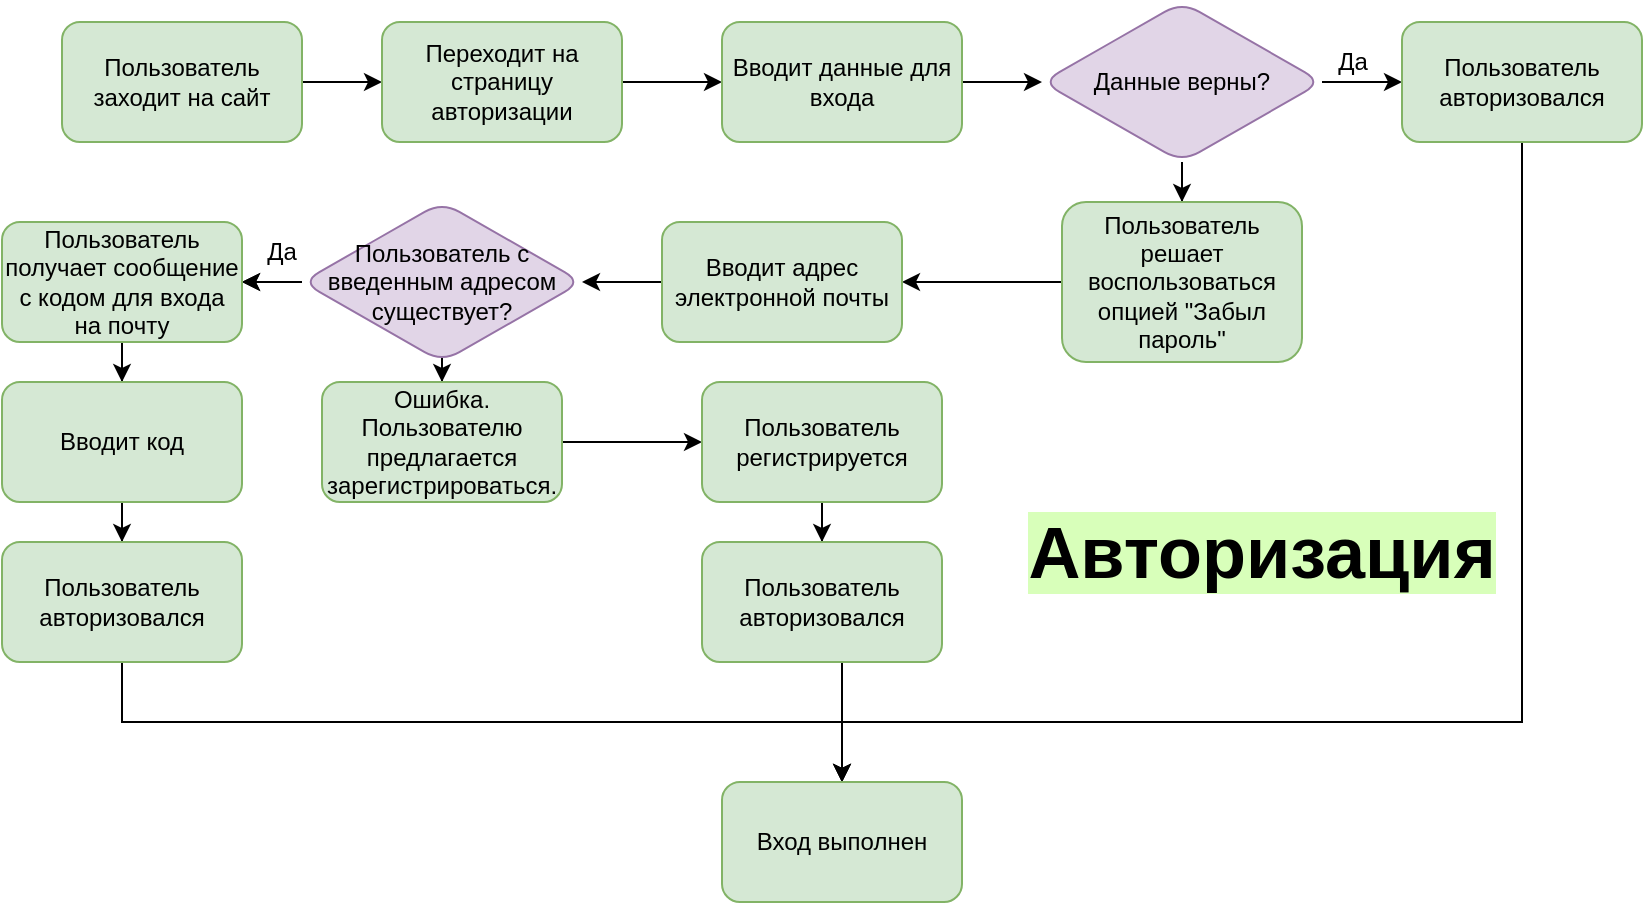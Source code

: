 <mxfile version="18.1.3" type="github">
  <diagram id="nD7oX-kVFRTQQIyeNuzV" name="Page-1">
    <mxGraphModel dx="1865" dy="579" grid="1" gridSize="10" guides="1" tooltips="1" connect="1" arrows="1" fold="1" page="1" pageScale="1" pageWidth="827" pageHeight="1169" math="0" shadow="0">
      <root>
        <mxCell id="0" />
        <mxCell id="1" parent="0" />
        <mxCell id="RZ6BSb7Qkww2XpazdoBN-3" value="" style="edgeStyle=orthogonalEdgeStyle;rounded=0;orthogonalLoop=1;jettySize=auto;html=1;" edge="1" parent="1" source="RZ6BSb7Qkww2XpazdoBN-1" target="RZ6BSb7Qkww2XpazdoBN-2">
          <mxGeometry relative="1" as="geometry" />
        </mxCell>
        <mxCell id="RZ6BSb7Qkww2XpazdoBN-1" value="Пользователь заходит на сайт" style="rounded=1;whiteSpace=wrap;html=1;fillColor=#d5e8d4;strokeColor=#82b366;" vertex="1" parent="1">
          <mxGeometry x="10" y="40" width="120" height="60" as="geometry" />
        </mxCell>
        <mxCell id="RZ6BSb7Qkww2XpazdoBN-5" value="" style="edgeStyle=orthogonalEdgeStyle;rounded=0;orthogonalLoop=1;jettySize=auto;html=1;" edge="1" parent="1" source="RZ6BSb7Qkww2XpazdoBN-2" target="RZ6BSb7Qkww2XpazdoBN-4">
          <mxGeometry relative="1" as="geometry" />
        </mxCell>
        <mxCell id="RZ6BSb7Qkww2XpazdoBN-2" value="Переходит на страницу авторизации" style="whiteSpace=wrap;html=1;rounded=1;fillColor=#d5e8d4;strokeColor=#82b366;" vertex="1" parent="1">
          <mxGeometry x="170" y="40" width="120" height="60" as="geometry" />
        </mxCell>
        <mxCell id="RZ6BSb7Qkww2XpazdoBN-7" value="" style="edgeStyle=orthogonalEdgeStyle;rounded=0;orthogonalLoop=1;jettySize=auto;html=1;" edge="1" parent="1" source="RZ6BSb7Qkww2XpazdoBN-4" target="RZ6BSb7Qkww2XpazdoBN-6">
          <mxGeometry relative="1" as="geometry" />
        </mxCell>
        <mxCell id="RZ6BSb7Qkww2XpazdoBN-4" value="Вводит данные для входа" style="whiteSpace=wrap;html=1;rounded=1;fillColor=#d5e8d4;strokeColor=#82b366;" vertex="1" parent="1">
          <mxGeometry x="340" y="40" width="120" height="60" as="geometry" />
        </mxCell>
        <mxCell id="RZ6BSb7Qkww2XpazdoBN-9" value="" style="edgeStyle=orthogonalEdgeStyle;rounded=0;orthogonalLoop=1;jettySize=auto;html=1;" edge="1" parent="1" source="RZ6BSb7Qkww2XpazdoBN-6" target="RZ6BSb7Qkww2XpazdoBN-8">
          <mxGeometry relative="1" as="geometry" />
        </mxCell>
        <mxCell id="RZ6BSb7Qkww2XpazdoBN-12" value="" style="edgeStyle=orthogonalEdgeStyle;rounded=0;orthogonalLoop=1;jettySize=auto;html=1;" edge="1" parent="1" source="RZ6BSb7Qkww2XpazdoBN-6" target="RZ6BSb7Qkww2XpazdoBN-11">
          <mxGeometry relative="1" as="geometry" />
        </mxCell>
        <mxCell id="RZ6BSb7Qkww2XpazdoBN-6" value="Данные верны?" style="rhombus;whiteSpace=wrap;html=1;rounded=1;fillColor=#e1d5e7;strokeColor=#9673a6;" vertex="1" parent="1">
          <mxGeometry x="500" y="30" width="140" height="80" as="geometry" />
        </mxCell>
        <mxCell id="RZ6BSb7Qkww2XpazdoBN-37" style="edgeStyle=orthogonalEdgeStyle;rounded=0;orthogonalLoop=1;jettySize=auto;html=1;exitX=0.5;exitY=1;exitDx=0;exitDy=0;entryX=0.5;entryY=0;entryDx=0;entryDy=0;" edge="1" parent="1" source="RZ6BSb7Qkww2XpazdoBN-8" target="RZ6BSb7Qkww2XpazdoBN-33">
          <mxGeometry relative="1" as="geometry">
            <Array as="points">
              <mxPoint x="740" y="390" />
              <mxPoint x="400" y="390" />
            </Array>
          </mxGeometry>
        </mxCell>
        <mxCell id="RZ6BSb7Qkww2XpazdoBN-8" value="Пользователь авторизовался" style="whiteSpace=wrap;html=1;rounded=1;fillColor=#d5e8d4;strokeColor=#82b366;" vertex="1" parent="1">
          <mxGeometry x="680" y="40" width="120" height="60" as="geometry" />
        </mxCell>
        <mxCell id="RZ6BSb7Qkww2XpazdoBN-10" value="Да" style="text;html=1;align=center;verticalAlign=middle;resizable=0;points=[];autosize=1;strokeColor=none;fillColor=none;" vertex="1" parent="1">
          <mxGeometry x="640" y="50" width="30" height="20" as="geometry" />
        </mxCell>
        <mxCell id="RZ6BSb7Qkww2XpazdoBN-14" value="" style="edgeStyle=orthogonalEdgeStyle;rounded=0;orthogonalLoop=1;jettySize=auto;html=1;" edge="1" parent="1" source="RZ6BSb7Qkww2XpazdoBN-11" target="RZ6BSb7Qkww2XpazdoBN-13">
          <mxGeometry relative="1" as="geometry" />
        </mxCell>
        <mxCell id="RZ6BSb7Qkww2XpazdoBN-11" value="Пользователь решает воспользоваться опцией &quot;Забыл пароль&quot;" style="whiteSpace=wrap;html=1;rounded=1;fillColor=#d5e8d4;strokeColor=#82b366;" vertex="1" parent="1">
          <mxGeometry x="510" y="130" width="120" height="80" as="geometry" />
        </mxCell>
        <mxCell id="RZ6BSb7Qkww2XpazdoBN-16" value="" style="edgeStyle=orthogonalEdgeStyle;rounded=0;orthogonalLoop=1;jettySize=auto;html=1;" edge="1" parent="1" source="RZ6BSb7Qkww2XpazdoBN-13" target="RZ6BSb7Qkww2XpazdoBN-15">
          <mxGeometry relative="1" as="geometry" />
        </mxCell>
        <mxCell id="RZ6BSb7Qkww2XpazdoBN-13" value="Вводит адрес электронной почты" style="whiteSpace=wrap;html=1;rounded=1;fillColor=#d5e8d4;strokeColor=#82b366;" vertex="1" parent="1">
          <mxGeometry x="310" y="140" width="120" height="60" as="geometry" />
        </mxCell>
        <mxCell id="RZ6BSb7Qkww2XpazdoBN-18" value="" style="edgeStyle=orthogonalEdgeStyle;rounded=0;orthogonalLoop=1;jettySize=auto;html=1;" edge="1" parent="1" source="RZ6BSb7Qkww2XpazdoBN-15" target="RZ6BSb7Qkww2XpazdoBN-17">
          <mxGeometry relative="1" as="geometry" />
        </mxCell>
        <mxCell id="RZ6BSb7Qkww2XpazdoBN-23" value="" style="edgeStyle=orthogonalEdgeStyle;rounded=0;orthogonalLoop=1;jettySize=auto;html=1;" edge="1" parent="1" source="RZ6BSb7Qkww2XpazdoBN-15" target="RZ6BSb7Qkww2XpazdoBN-17">
          <mxGeometry relative="1" as="geometry" />
        </mxCell>
        <mxCell id="RZ6BSb7Qkww2XpazdoBN-26" value="" style="edgeStyle=orthogonalEdgeStyle;rounded=0;orthogonalLoop=1;jettySize=auto;html=1;" edge="1" parent="1" source="RZ6BSb7Qkww2XpazdoBN-15" target="RZ6BSb7Qkww2XpazdoBN-25">
          <mxGeometry relative="1" as="geometry" />
        </mxCell>
        <mxCell id="RZ6BSb7Qkww2XpazdoBN-15" value="Пользователь с введенным адресом существует?" style="rhombus;whiteSpace=wrap;html=1;rounded=1;fillColor=#e1d5e7;strokeColor=#9673a6;" vertex="1" parent="1">
          <mxGeometry x="130" y="130" width="140" height="80" as="geometry" />
        </mxCell>
        <mxCell id="RZ6BSb7Qkww2XpazdoBN-20" value="" style="edgeStyle=orthogonalEdgeStyle;rounded=0;orthogonalLoop=1;jettySize=auto;html=1;" edge="1" parent="1" source="RZ6BSb7Qkww2XpazdoBN-17" target="RZ6BSb7Qkww2XpazdoBN-19">
          <mxGeometry relative="1" as="geometry" />
        </mxCell>
        <mxCell id="RZ6BSb7Qkww2XpazdoBN-17" value="Пользователь получает сообщение с кодом для входа на почту" style="whiteSpace=wrap;html=1;rounded=1;fillColor=#d5e8d4;strokeColor=#82b366;" vertex="1" parent="1">
          <mxGeometry x="-20" y="140" width="120" height="60" as="geometry" />
        </mxCell>
        <mxCell id="RZ6BSb7Qkww2XpazdoBN-22" value="" style="edgeStyle=orthogonalEdgeStyle;rounded=0;orthogonalLoop=1;jettySize=auto;html=1;" edge="1" parent="1" source="RZ6BSb7Qkww2XpazdoBN-19" target="RZ6BSb7Qkww2XpazdoBN-21">
          <mxGeometry relative="1" as="geometry" />
        </mxCell>
        <mxCell id="RZ6BSb7Qkww2XpazdoBN-19" value="Вводит код" style="whiteSpace=wrap;html=1;rounded=1;fillColor=#d5e8d4;strokeColor=#82b366;" vertex="1" parent="1">
          <mxGeometry x="-20" y="220" width="120" height="60" as="geometry" />
        </mxCell>
        <mxCell id="RZ6BSb7Qkww2XpazdoBN-35" style="edgeStyle=orthogonalEdgeStyle;rounded=0;orthogonalLoop=1;jettySize=auto;html=1;exitX=0.5;exitY=1;exitDx=0;exitDy=0;entryX=0.5;entryY=0;entryDx=0;entryDy=0;" edge="1" parent="1" source="RZ6BSb7Qkww2XpazdoBN-21" target="RZ6BSb7Qkww2XpazdoBN-33">
          <mxGeometry relative="1" as="geometry" />
        </mxCell>
        <mxCell id="RZ6BSb7Qkww2XpazdoBN-21" value="Пользователь авторизовался" style="whiteSpace=wrap;html=1;rounded=1;fillColor=#d5e8d4;strokeColor=#82b366;" vertex="1" parent="1">
          <mxGeometry x="-20" y="300" width="120" height="60" as="geometry" />
        </mxCell>
        <mxCell id="RZ6BSb7Qkww2XpazdoBN-24" value="Да" style="text;html=1;strokeColor=none;fillColor=none;align=center;verticalAlign=middle;whiteSpace=wrap;rounded=0;" vertex="1" parent="1">
          <mxGeometry x="90" y="140" width="60" height="30" as="geometry" />
        </mxCell>
        <mxCell id="RZ6BSb7Qkww2XpazdoBN-28" value="" style="edgeStyle=orthogonalEdgeStyle;rounded=0;orthogonalLoop=1;jettySize=auto;html=1;" edge="1" parent="1" source="RZ6BSb7Qkww2XpazdoBN-25" target="RZ6BSb7Qkww2XpazdoBN-27">
          <mxGeometry relative="1" as="geometry" />
        </mxCell>
        <mxCell id="RZ6BSb7Qkww2XpazdoBN-25" value="Ошибка. Пользователю предлагается зарегистрироваться." style="whiteSpace=wrap;html=1;rounded=1;fillColor=#d5e8d4;strokeColor=#82b366;" vertex="1" parent="1">
          <mxGeometry x="140" y="220" width="120" height="60" as="geometry" />
        </mxCell>
        <mxCell id="RZ6BSb7Qkww2XpazdoBN-30" value="" style="edgeStyle=orthogonalEdgeStyle;rounded=0;orthogonalLoop=1;jettySize=auto;html=1;" edge="1" parent="1" source="RZ6BSb7Qkww2XpazdoBN-27" target="RZ6BSb7Qkww2XpazdoBN-29">
          <mxGeometry relative="1" as="geometry" />
        </mxCell>
        <mxCell id="RZ6BSb7Qkww2XpazdoBN-27" value="Пользователь регистрируется" style="whiteSpace=wrap;html=1;rounded=1;fillColor=#d5e8d4;strokeColor=#82b366;" vertex="1" parent="1">
          <mxGeometry x="330" y="220" width="120" height="60" as="geometry" />
        </mxCell>
        <mxCell id="RZ6BSb7Qkww2XpazdoBN-36" style="edgeStyle=orthogonalEdgeStyle;rounded=0;orthogonalLoop=1;jettySize=auto;html=1;exitX=0.5;exitY=1;exitDx=0;exitDy=0;" edge="1" parent="1" source="RZ6BSb7Qkww2XpazdoBN-29">
          <mxGeometry relative="1" as="geometry">
            <mxPoint x="400" y="420" as="targetPoint" />
            <Array as="points">
              <mxPoint x="400" y="360" />
            </Array>
          </mxGeometry>
        </mxCell>
        <mxCell id="RZ6BSb7Qkww2XpazdoBN-29" value="Пользователь авторизовался" style="whiteSpace=wrap;html=1;rounded=1;fillColor=#d5e8d4;strokeColor=#82b366;" vertex="1" parent="1">
          <mxGeometry x="330" y="300" width="120" height="60" as="geometry" />
        </mxCell>
        <mxCell id="RZ6BSb7Qkww2XpazdoBN-33" value="Вход выполнен" style="rounded=1;whiteSpace=wrap;html=1;fillColor=#d5e8d4;strokeColor=#82b366;" vertex="1" parent="1">
          <mxGeometry x="340" y="420" width="120" height="60" as="geometry" />
        </mxCell>
        <mxCell id="RZ6BSb7Qkww2XpazdoBN-38" value="&lt;b&gt;&lt;font style=&quot;background-color: rgb(216, 255, 186); font-size: 36px;&quot;&gt;Авторизация&lt;/font&gt;&lt;/b&gt;" style="text;html=1;strokeColor=none;fillColor=none;align=center;verticalAlign=middle;whiteSpace=wrap;rounded=0;strokeWidth=3;glass=0;shadow=0;" vertex="1" parent="1">
          <mxGeometry x="570" y="280" width="80" height="50" as="geometry" />
        </mxCell>
      </root>
    </mxGraphModel>
  </diagram>
</mxfile>
